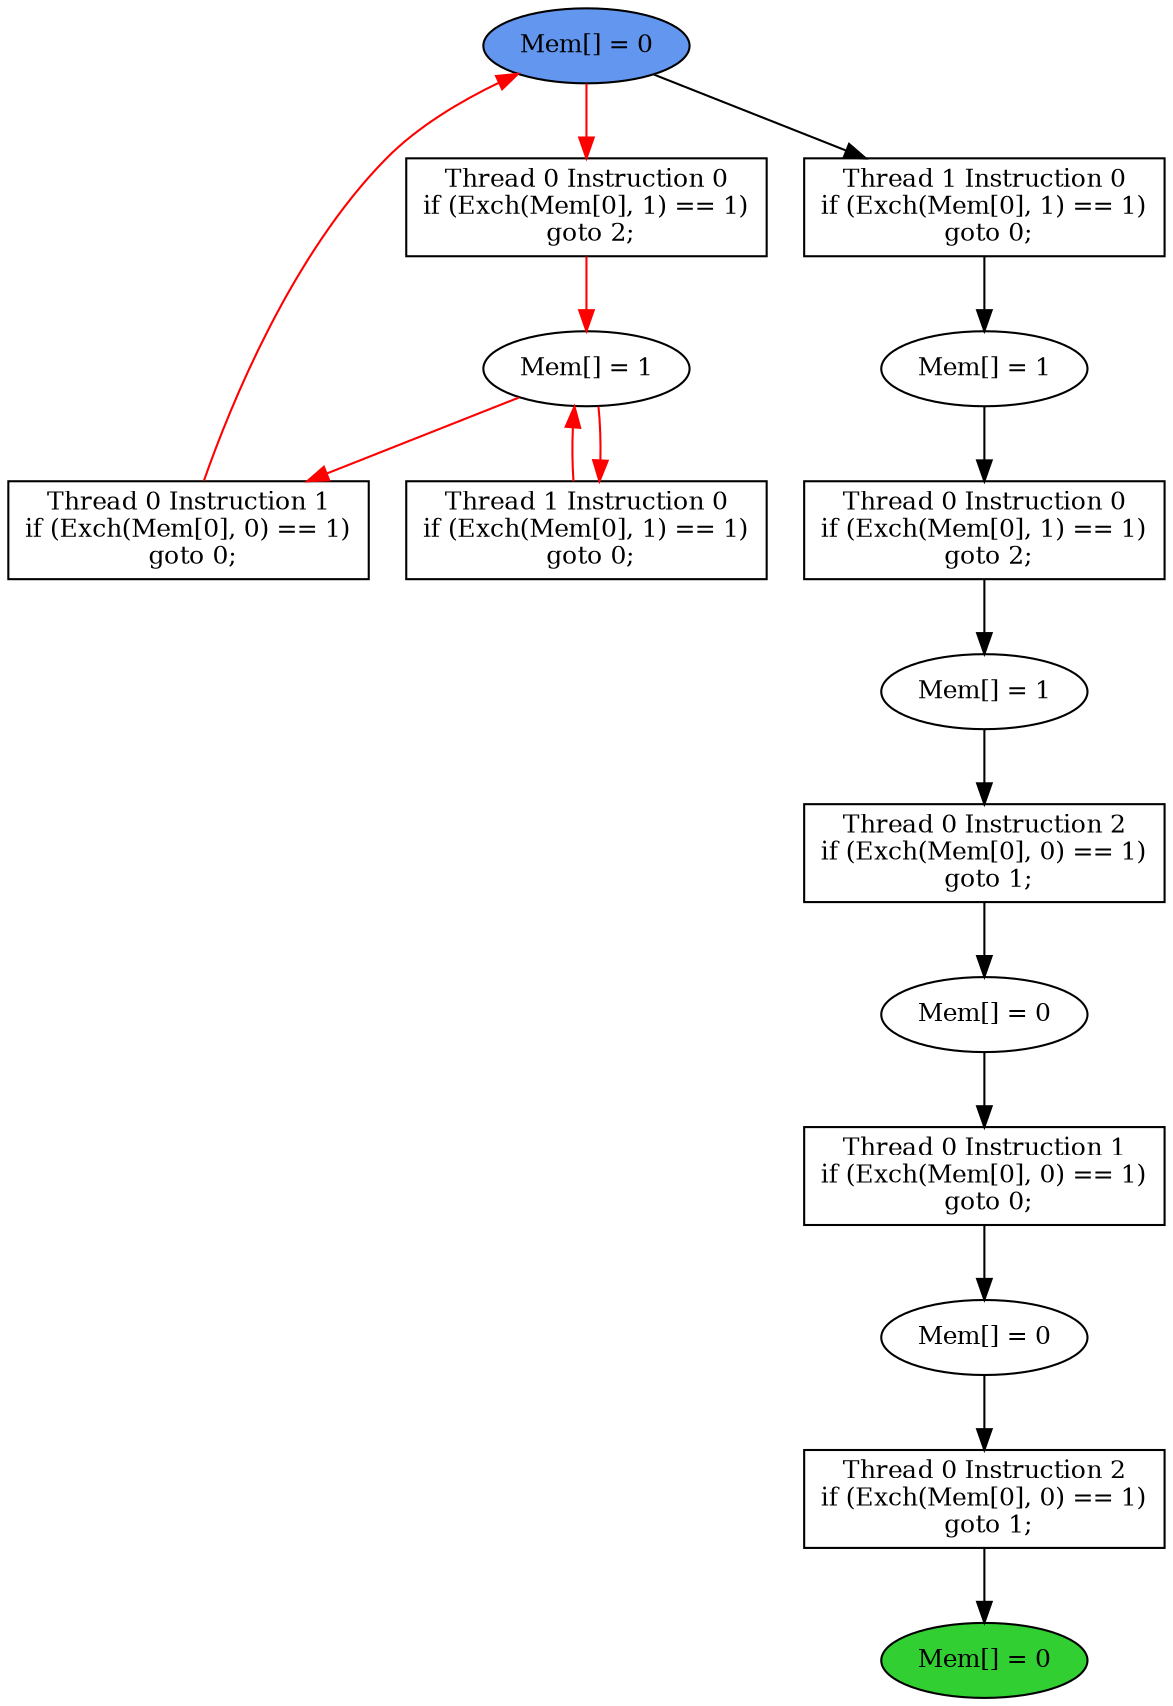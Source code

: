 digraph "graph" {
graph [fontsize=12]
node [fontsize=12]
edge [fontsize=12]
rankdir=TB;
"N24" -> "N23" [uuid = "<A0, S4>", color = "#ff0000", fontcolor = "#ffffff", style = "solid", label = "", dir = "forward", weight = "1"]
"N16" -> "N15" [uuid = "<A1, S3>", color = "#000000", fontcolor = "#ffffff", style = "solid", label = "", dir = "forward", weight = "1"]
"N12" -> "N11" [uuid = "<A2, S2>", color = "#000000", fontcolor = "#ffffff", style = "solid", label = "", dir = "forward", weight = "1"]
"N25" -> "N21" [uuid = "<A3, START>", color = "#ff0000", fontcolor = "#ffffff", style = "solid", label = "", dir = "back", weight = "1"]
"N10" -> "N9" [uuid = "<A4, END>", color = "#000000", fontcolor = "#ffffff", style = "solid", label = "", dir = "forward", weight = "1"]
"N14" -> "N13" [uuid = "<A5, S1>", color = "#000000", fontcolor = "#ffffff", style = "solid", label = "", dir = "forward", weight = "1"]
"N18" -> "N17" [uuid = "<A6, S0>", color = "#000000", fontcolor = "#ffffff", style = "solid", label = "", dir = "forward", weight = "1"]
"N23" -> "N22" [uuid = "<A7, S4>", color = "#ff0000", fontcolor = "#ffffff", style = "solid", label = "", dir = "back", weight = "1"]
"N25" -> "N24" [uuid = "<A0, START>", color = "#ff0000", fontcolor = "#ffffff", style = "solid", label = "", dir = "forward", weight = "1"]
"N17" -> "N16" [uuid = "<A1, S0>", color = "#000000", fontcolor = "#ffffff", style = "solid", label = "", dir = "forward", weight = "1"]
"N13" -> "N12" [uuid = "<A2, S1>", color = "#000000", fontcolor = "#ffffff", style = "solid", label = "", dir = "forward", weight = "1"]
"N23" -> "N21" [uuid = "<A3, S4>", color = "#ff0000", fontcolor = "#ffffff", style = "solid", label = "", dir = "forward", weight = "1"]
"N11" -> "N10" [uuid = "<A4, S2>", color = "#000000", fontcolor = "#ffffff", style = "solid", label = "", dir = "forward", weight = "1"]
"N15" -> "N14" [uuid = "<A5, S3>", color = "#000000", fontcolor = "#ffffff", style = "solid", label = "", dir = "forward", weight = "1"]
"N25" -> "N18" [uuid = "<A6, START>", color = "#000000", fontcolor = "#ffffff", style = "solid", label = "", dir = "forward", weight = "1"]
"N23" -> "N22" [uuid = "<A7, S4>", color = "#ff0000", fontcolor = "#ffffff", style = "solid", label = "", dir = "forward", weight = "1"]
"N9" [uuid="END", label="Mem[] = 0", fillcolor = "#31cf31", fontcolor = "#000000", shape = "ellipse", style = "filled, solid"]
"N10" [uuid="A4", label="Thread 0 Instruction 2
if (Exch(Mem[0], 0) == 1)
 goto 1;", fillcolor = "#ffffff", fontcolor = "#000000", shape = "box", style = "filled, solid"]
"N11" [uuid="S2", label="Mem[] = 0", fillcolor = "#ffffff", fontcolor = "#000000", shape = "ellipse", style = "filled, solid"]
"N12" [uuid="A2", label="Thread 0 Instruction 1
if (Exch(Mem[0], 0) == 1)
 goto 0;", fillcolor = "#ffffff", fontcolor = "#000000", shape = "box", style = "filled, solid"]
"N13" [uuid="S1", label="Mem[] = 0", fillcolor = "#ffffff", fontcolor = "#000000", shape = "ellipse", style = "filled, solid"]
"N14" [uuid="A5", label="Thread 0 Instruction 2
if (Exch(Mem[0], 0) == 1)
 goto 1;", fillcolor = "#ffffff", fontcolor = "#000000", shape = "box", style = "filled, solid"]
"N15" [uuid="S3", label="Mem[] = 1", fillcolor = "#ffffff", fontcolor = "#000000", shape = "ellipse", style = "filled, solid"]
"N16" [uuid="A1", label="Thread 0 Instruction 0
if (Exch(Mem[0], 1) == 1)
 goto 2;", fillcolor = "#ffffff", fontcolor = "#000000", shape = "box", style = "filled, solid"]
"N17" [uuid="S0", label="Mem[] = 1", fillcolor = "#ffffff", fontcolor = "#000000", shape = "ellipse", style = "filled, solid"]
"N18" [uuid="A6", label="Thread 1 Instruction 0
if (Exch(Mem[0], 1) == 1)
 goto 0;", fillcolor = "#ffffff", fontcolor = "#000000", shape = "box", style = "filled, solid"]
"N21" [uuid="A3", label="Thread 0 Instruction 1
if (Exch(Mem[0], 0) == 1)
 goto 0;", fillcolor = "#ffffff", fontcolor = "#000000", shape = "box", style = "filled, solid"]
"N22" [uuid="A7", label="Thread 1 Instruction 0
if (Exch(Mem[0], 1) == 1)
 goto 0;", fillcolor = "#ffffff", fontcolor = "#000000", shape = "box", style = "filled, solid"]
"N23" [uuid="S4", label="Mem[] = 1", fillcolor = "#ffffff", fontcolor = "#000000", shape = "ellipse", style = "filled, solid"]
"N24" [uuid="A0", label="Thread 0 Instruction 0
if (Exch(Mem[0], 1) == 1)
 goto 2;", fillcolor = "#ffffff", fontcolor = "#000000", shape = "box", style = "filled, solid"]
"N25" [uuid="START", label="Mem[] = 0", fillcolor = "#6396ef", fontcolor = "#000000", shape = "ellipse", style = "filled, solid"]
}